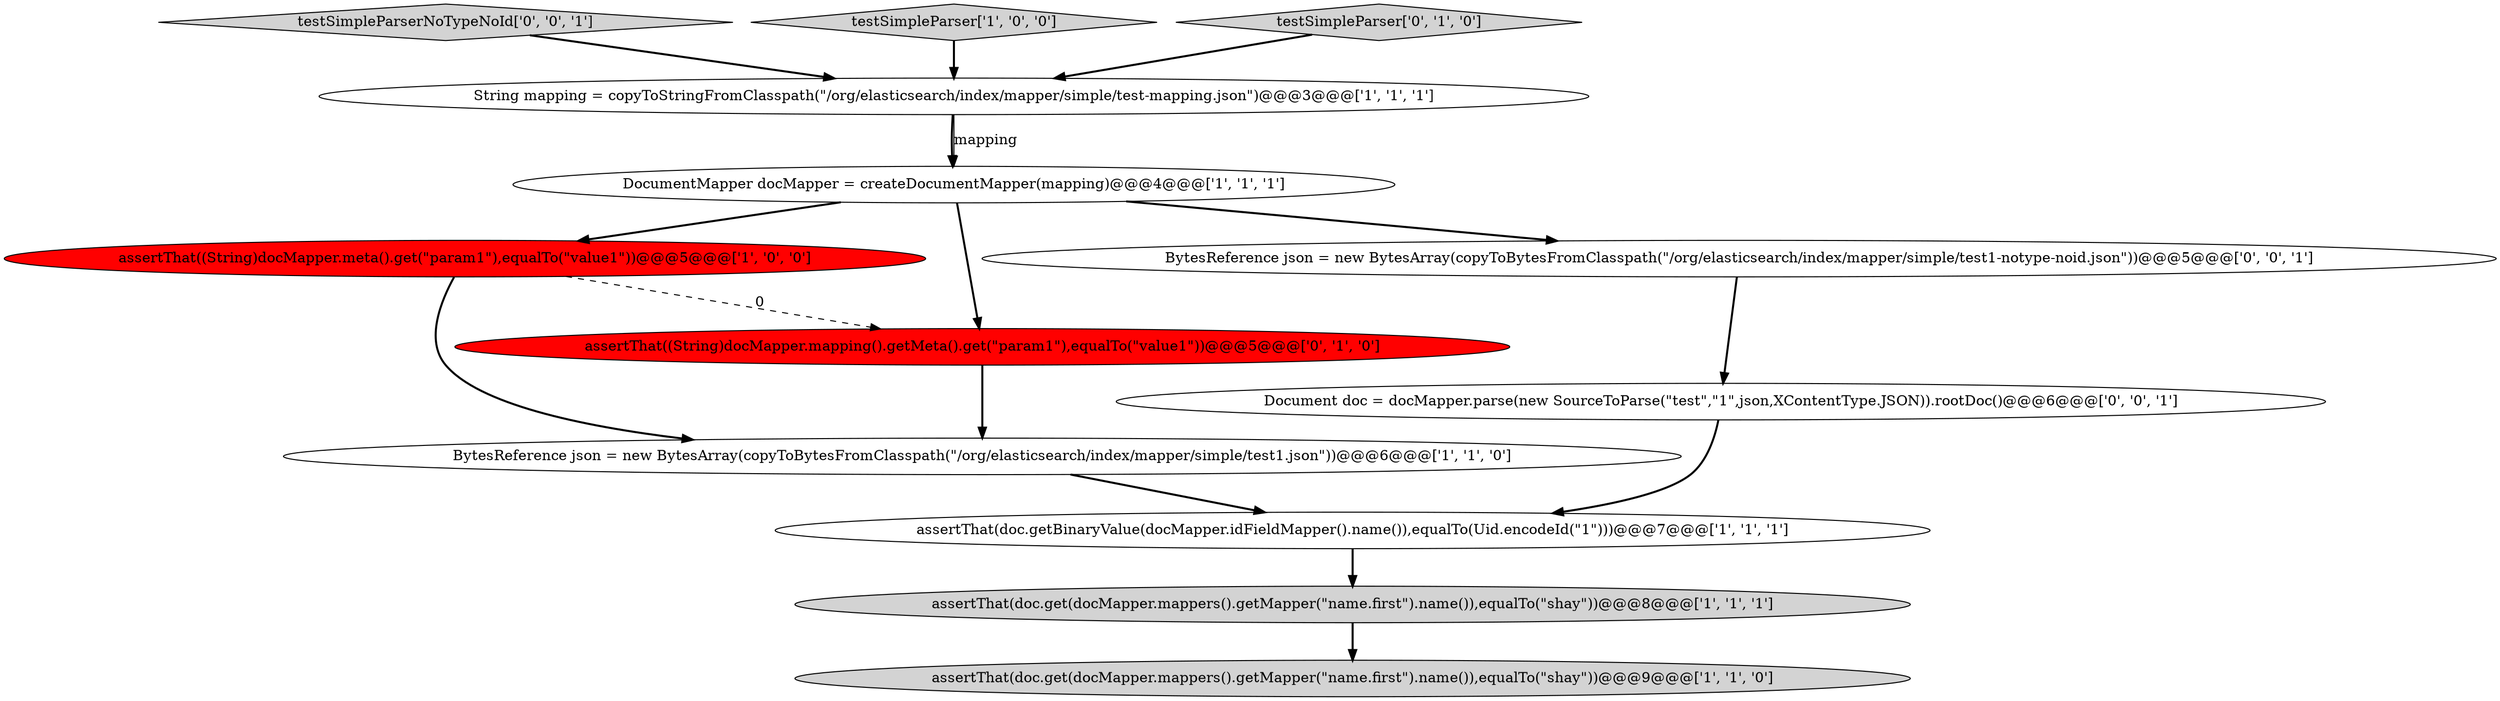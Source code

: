 digraph {
2 [style = filled, label = "assertThat(doc.getBinaryValue(docMapper.idFieldMapper().name()),equalTo(Uid.encodeId(\"1\")))@@@7@@@['1', '1', '1']", fillcolor = white, shape = ellipse image = "AAA0AAABBB1BBB"];
4 [style = filled, label = "assertThat((String)docMapper.meta().get(\"param1\"),equalTo(\"value1\"))@@@5@@@['1', '0', '0']", fillcolor = red, shape = ellipse image = "AAA1AAABBB1BBB"];
10 [style = filled, label = "Document doc = docMapper.parse(new SourceToParse(\"test\",\"1\",json,XContentType.JSON)).rootDoc()@@@6@@@['0', '0', '1']", fillcolor = white, shape = ellipse image = "AAA0AAABBB3BBB"];
11 [style = filled, label = "BytesReference json = new BytesArray(copyToBytesFromClasspath(\"/org/elasticsearch/index/mapper/simple/test1-notype-noid.json\"))@@@5@@@['0', '0', '1']", fillcolor = white, shape = ellipse image = "AAA0AAABBB3BBB"];
3 [style = filled, label = "DocumentMapper docMapper = createDocumentMapper(mapping)@@@4@@@['1', '1', '1']", fillcolor = white, shape = ellipse image = "AAA0AAABBB1BBB"];
1 [style = filled, label = "assertThat(doc.get(docMapper.mappers().getMapper(\"name.first\").name()),equalTo(\"shay\"))@@@9@@@['1', '1', '0']", fillcolor = lightgray, shape = ellipse image = "AAA0AAABBB1BBB"];
7 [style = filled, label = "assertThat(doc.get(docMapper.mappers().getMapper(\"name.first\").name()),equalTo(\"shay\"))@@@8@@@['1', '1', '1']", fillcolor = lightgray, shape = ellipse image = "AAA0AAABBB1BBB"];
12 [style = filled, label = "testSimpleParserNoTypeNoId['0', '0', '1']", fillcolor = lightgray, shape = diamond image = "AAA0AAABBB3BBB"];
0 [style = filled, label = "BytesReference json = new BytesArray(copyToBytesFromClasspath(\"/org/elasticsearch/index/mapper/simple/test1.json\"))@@@6@@@['1', '1', '0']", fillcolor = white, shape = ellipse image = "AAA0AAABBB1BBB"];
6 [style = filled, label = "testSimpleParser['1', '0', '0']", fillcolor = lightgray, shape = diamond image = "AAA0AAABBB1BBB"];
8 [style = filled, label = "testSimpleParser['0', '1', '0']", fillcolor = lightgray, shape = diamond image = "AAA0AAABBB2BBB"];
5 [style = filled, label = "String mapping = copyToStringFromClasspath(\"/org/elasticsearch/index/mapper/simple/test-mapping.json\")@@@3@@@['1', '1', '1']", fillcolor = white, shape = ellipse image = "AAA0AAABBB1BBB"];
9 [style = filled, label = "assertThat((String)docMapper.mapping().getMeta().get(\"param1\"),equalTo(\"value1\"))@@@5@@@['0', '1', '0']", fillcolor = red, shape = ellipse image = "AAA1AAABBB2BBB"];
3->11 [style = bold, label=""];
5->3 [style = bold, label=""];
3->9 [style = bold, label=""];
4->9 [style = dashed, label="0"];
6->5 [style = bold, label=""];
10->2 [style = bold, label=""];
7->1 [style = bold, label=""];
2->7 [style = bold, label=""];
5->3 [style = solid, label="mapping"];
9->0 [style = bold, label=""];
8->5 [style = bold, label=""];
12->5 [style = bold, label=""];
11->10 [style = bold, label=""];
3->4 [style = bold, label=""];
4->0 [style = bold, label=""];
0->2 [style = bold, label=""];
}

